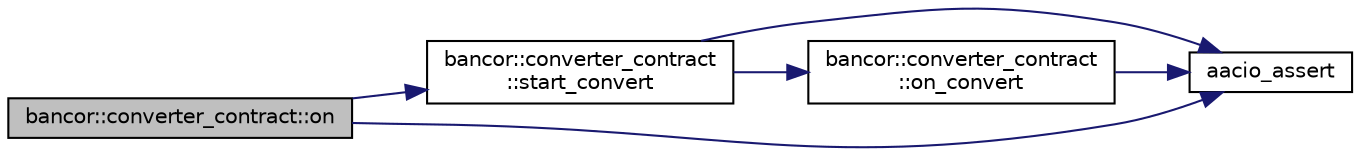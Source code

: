 digraph "bancor::converter_contract::on"
{
  edge [fontname="Helvetica",fontsize="10",labelfontname="Helvetica",labelfontsize="10"];
  node [fontname="Helvetica",fontsize="10",shape=record];
  rankdir="LR";
  Node5 [label="bancor::converter_contract::on",height=0.2,width=0.4,color="black", fillcolor="grey75", style="filled", fontcolor="black"];
  Node5 -> Node6 [color="midnightblue",fontsize="10",style="solid",fontname="Helvetica"];
  Node6 [label="bancor::converter_contract\l::start_convert",height=0.2,width=0.4,color="black", fillcolor="white", style="filled",URL="$classbancor_1_1converter__contract.html#ab04abf8e1d02393ddbc9b09b5b5a5be1"];
  Node6 -> Node7 [color="midnightblue",fontsize="10",style="solid",fontname="Helvetica"];
  Node7 [label="aacio_assert",height=0.2,width=0.4,color="black", fillcolor="white", style="filled",URL="$group__systemcapi.html#gaf5c36ddbe4ddd977456ac9aefcdb923f",tooltip="Aborts processing of this action and unwinds all pending changes. "];
  Node6 -> Node8 [color="midnightblue",fontsize="10",style="solid",fontname="Helvetica"];
  Node8 [label="bancor::converter_contract\l::on_convert",height=0.2,width=0.4,color="black", fillcolor="white", style="filled",URL="$classbancor_1_1converter__contract.html#a606723604418ba5f0432493ba2ffd818"];
  Node8 -> Node7 [color="midnightblue",fontsize="10",style="solid",fontname="Helvetica"];
  Node5 -> Node7 [color="midnightblue",fontsize="10",style="solid",fontname="Helvetica"];
}
